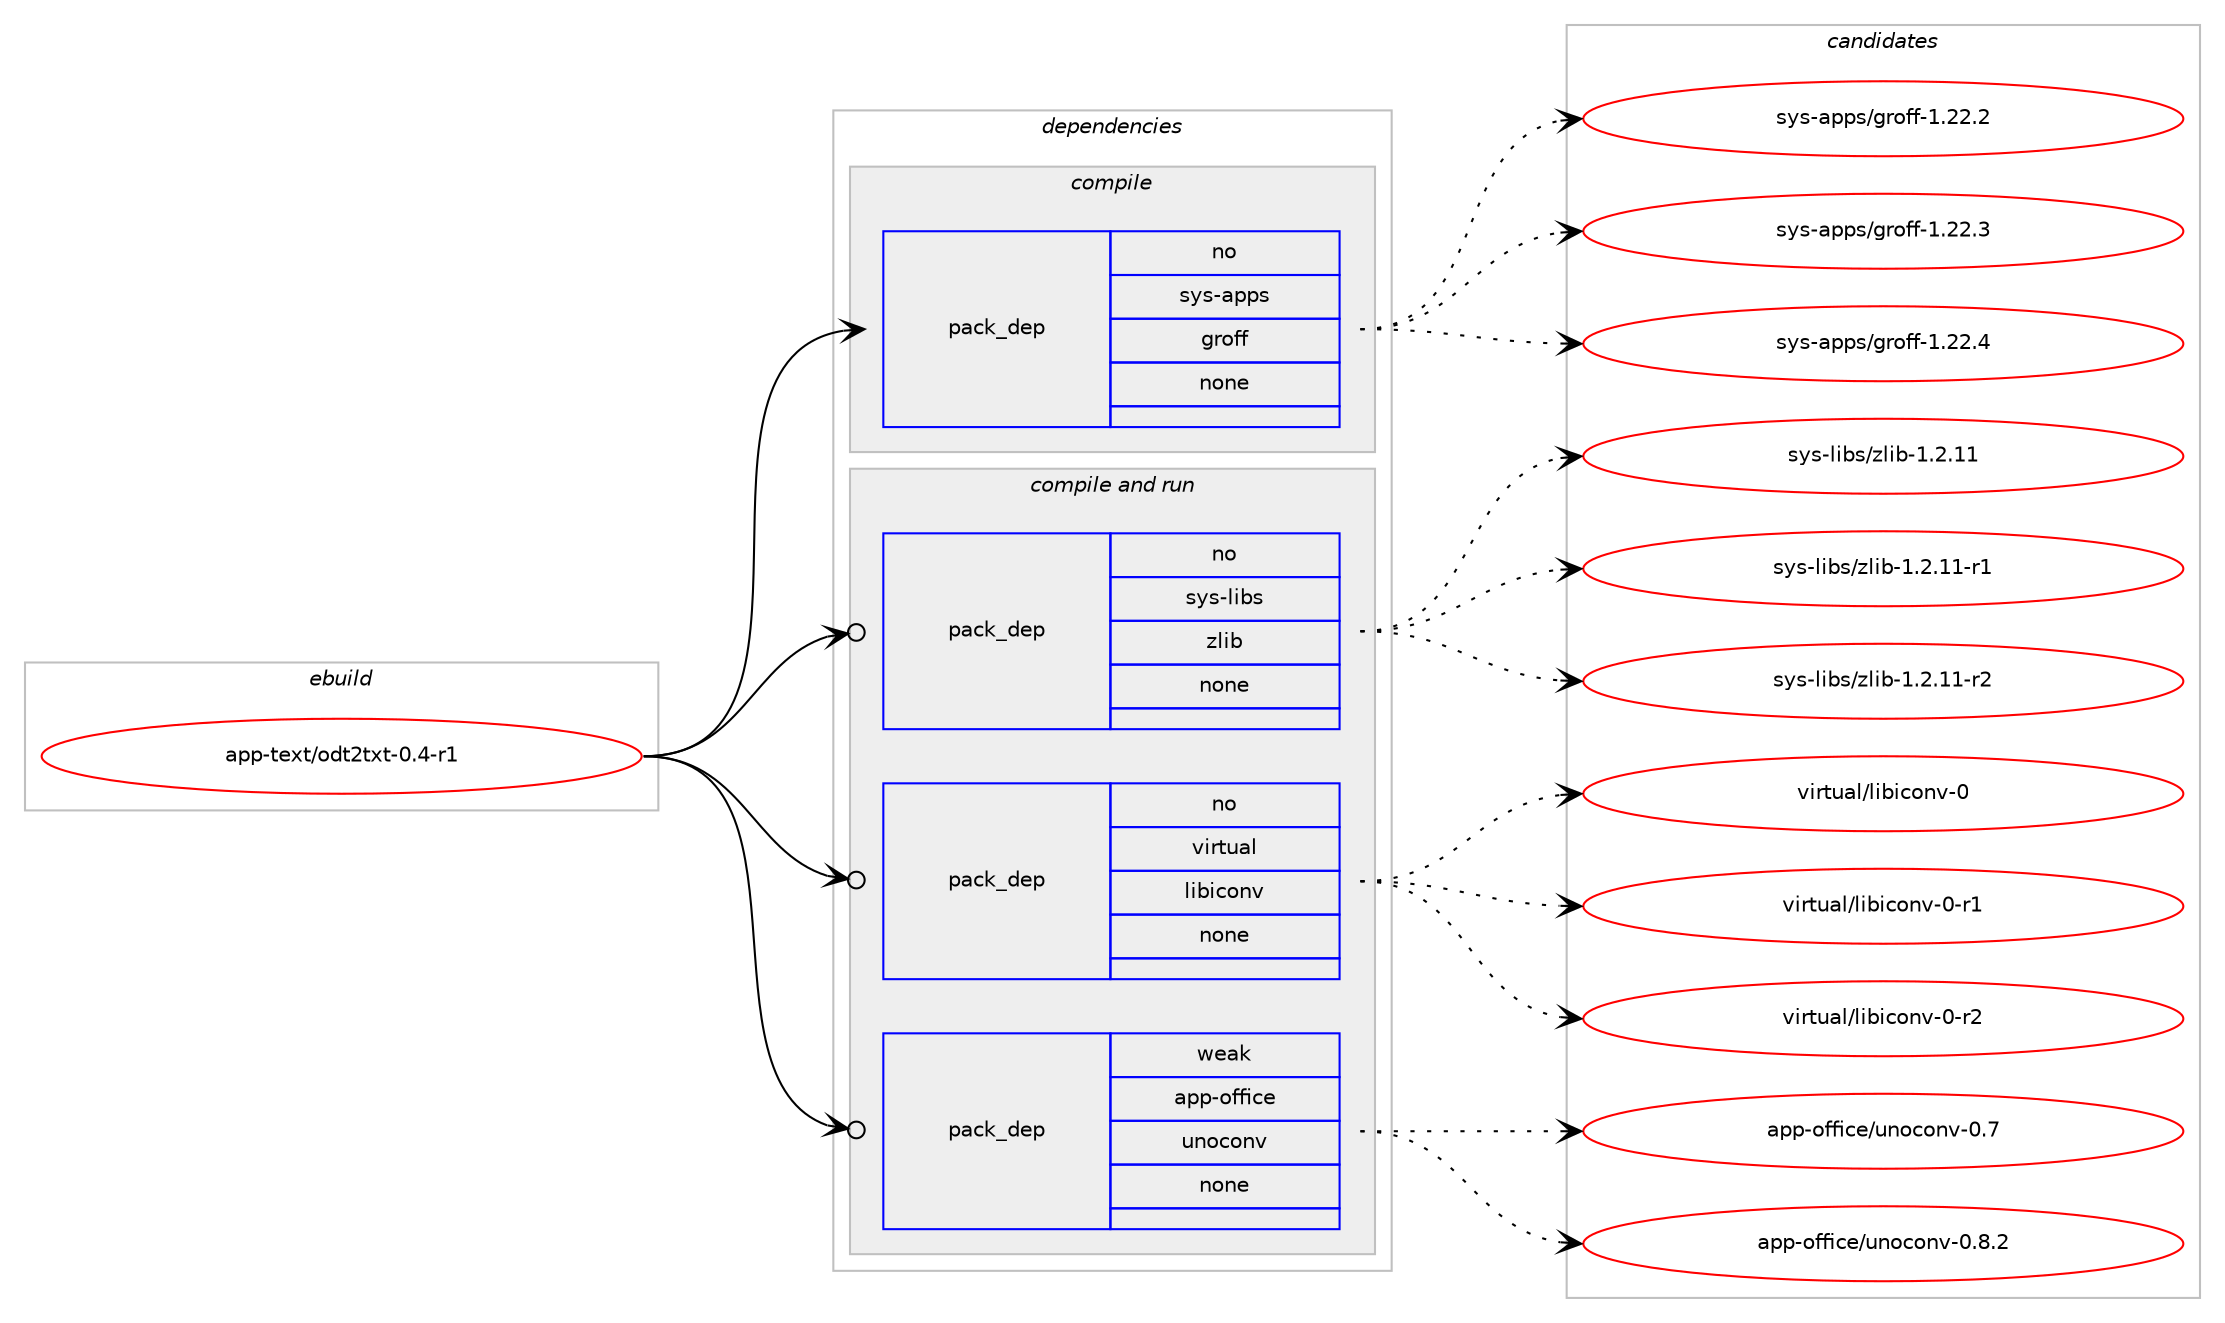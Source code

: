 digraph prolog {

# *************
# Graph options
# *************

newrank=true;
concentrate=true;
compound=true;
graph [rankdir=LR,fontname=Helvetica,fontsize=10,ranksep=1.5];#, ranksep=2.5, nodesep=0.2];
edge  [arrowhead=vee];
node  [fontname=Helvetica,fontsize=10];

# **********
# The ebuild
# **********

subgraph cluster_leftcol {
color=gray;
rank=same;
label=<<i>ebuild</i>>;
id [label="app-text/odt2txt-0.4-r1", color=red, width=4, href="../app-text/odt2txt-0.4-r1.svg"];
}

# ****************
# The dependencies
# ****************

subgraph cluster_midcol {
color=gray;
label=<<i>dependencies</i>>;
subgraph cluster_compile {
fillcolor="#eeeeee";
style=filled;
label=<<i>compile</i>>;
subgraph pack934235 {
dependency1310521 [label=<<TABLE BORDER="0" CELLBORDER="1" CELLSPACING="0" CELLPADDING="4" WIDTH="220"><TR><TD ROWSPAN="6" CELLPADDING="30">pack_dep</TD></TR><TR><TD WIDTH="110">no</TD></TR><TR><TD>sys-apps</TD></TR><TR><TD>groff</TD></TR><TR><TD>none</TD></TR><TR><TD></TD></TR></TABLE>>, shape=none, color=blue];
}
id:e -> dependency1310521:w [weight=20,style="solid",arrowhead="vee"];
}
subgraph cluster_compileandrun {
fillcolor="#eeeeee";
style=filled;
label=<<i>compile and run</i>>;
subgraph pack934236 {
dependency1310522 [label=<<TABLE BORDER="0" CELLBORDER="1" CELLSPACING="0" CELLPADDING="4" WIDTH="220"><TR><TD ROWSPAN="6" CELLPADDING="30">pack_dep</TD></TR><TR><TD WIDTH="110">no</TD></TR><TR><TD>sys-libs</TD></TR><TR><TD>zlib</TD></TR><TR><TD>none</TD></TR><TR><TD></TD></TR></TABLE>>, shape=none, color=blue];
}
id:e -> dependency1310522:w [weight=20,style="solid",arrowhead="odotvee"];
subgraph pack934237 {
dependency1310523 [label=<<TABLE BORDER="0" CELLBORDER="1" CELLSPACING="0" CELLPADDING="4" WIDTH="220"><TR><TD ROWSPAN="6" CELLPADDING="30">pack_dep</TD></TR><TR><TD WIDTH="110">no</TD></TR><TR><TD>virtual</TD></TR><TR><TD>libiconv</TD></TR><TR><TD>none</TD></TR><TR><TD></TD></TR></TABLE>>, shape=none, color=blue];
}
id:e -> dependency1310523:w [weight=20,style="solid",arrowhead="odotvee"];
subgraph pack934238 {
dependency1310524 [label=<<TABLE BORDER="0" CELLBORDER="1" CELLSPACING="0" CELLPADDING="4" WIDTH="220"><TR><TD ROWSPAN="6" CELLPADDING="30">pack_dep</TD></TR><TR><TD WIDTH="110">weak</TD></TR><TR><TD>app-office</TD></TR><TR><TD>unoconv</TD></TR><TR><TD>none</TD></TR><TR><TD></TD></TR></TABLE>>, shape=none, color=blue];
}
id:e -> dependency1310524:w [weight=20,style="solid",arrowhead="odotvee"];
}
subgraph cluster_run {
fillcolor="#eeeeee";
style=filled;
label=<<i>run</i>>;
}
}

# **************
# The candidates
# **************

subgraph cluster_choices {
rank=same;
color=gray;
label=<<i>candidates</i>>;

subgraph choice934235 {
color=black;
nodesep=1;
choice11512111545971121121154710311411110210245494650504650 [label="sys-apps/groff-1.22.2", color=red, width=4,href="../sys-apps/groff-1.22.2.svg"];
choice11512111545971121121154710311411110210245494650504651 [label="sys-apps/groff-1.22.3", color=red, width=4,href="../sys-apps/groff-1.22.3.svg"];
choice11512111545971121121154710311411110210245494650504652 [label="sys-apps/groff-1.22.4", color=red, width=4,href="../sys-apps/groff-1.22.4.svg"];
dependency1310521:e -> choice11512111545971121121154710311411110210245494650504650:w [style=dotted,weight="100"];
dependency1310521:e -> choice11512111545971121121154710311411110210245494650504651:w [style=dotted,weight="100"];
dependency1310521:e -> choice11512111545971121121154710311411110210245494650504652:w [style=dotted,weight="100"];
}
subgraph choice934236 {
color=black;
nodesep=1;
choice1151211154510810598115471221081059845494650464949 [label="sys-libs/zlib-1.2.11", color=red, width=4,href="../sys-libs/zlib-1.2.11.svg"];
choice11512111545108105981154712210810598454946504649494511449 [label="sys-libs/zlib-1.2.11-r1", color=red, width=4,href="../sys-libs/zlib-1.2.11-r1.svg"];
choice11512111545108105981154712210810598454946504649494511450 [label="sys-libs/zlib-1.2.11-r2", color=red, width=4,href="../sys-libs/zlib-1.2.11-r2.svg"];
dependency1310522:e -> choice1151211154510810598115471221081059845494650464949:w [style=dotted,weight="100"];
dependency1310522:e -> choice11512111545108105981154712210810598454946504649494511449:w [style=dotted,weight="100"];
dependency1310522:e -> choice11512111545108105981154712210810598454946504649494511450:w [style=dotted,weight="100"];
}
subgraph choice934237 {
color=black;
nodesep=1;
choice118105114116117971084710810598105991111101184548 [label="virtual/libiconv-0", color=red, width=4,href="../virtual/libiconv-0.svg"];
choice1181051141161179710847108105981059911111011845484511449 [label="virtual/libiconv-0-r1", color=red, width=4,href="../virtual/libiconv-0-r1.svg"];
choice1181051141161179710847108105981059911111011845484511450 [label="virtual/libiconv-0-r2", color=red, width=4,href="../virtual/libiconv-0-r2.svg"];
dependency1310523:e -> choice118105114116117971084710810598105991111101184548:w [style=dotted,weight="100"];
dependency1310523:e -> choice1181051141161179710847108105981059911111011845484511449:w [style=dotted,weight="100"];
dependency1310523:e -> choice1181051141161179710847108105981059911111011845484511450:w [style=dotted,weight="100"];
}
subgraph choice934238 {
color=black;
nodesep=1;
choice971121124511110210210599101471171101119911111011845484655 [label="app-office/unoconv-0.7", color=red, width=4,href="../app-office/unoconv-0.7.svg"];
choice9711211245111102102105991014711711011199111110118454846564650 [label="app-office/unoconv-0.8.2", color=red, width=4,href="../app-office/unoconv-0.8.2.svg"];
dependency1310524:e -> choice971121124511110210210599101471171101119911111011845484655:w [style=dotted,weight="100"];
dependency1310524:e -> choice9711211245111102102105991014711711011199111110118454846564650:w [style=dotted,weight="100"];
}
}

}
